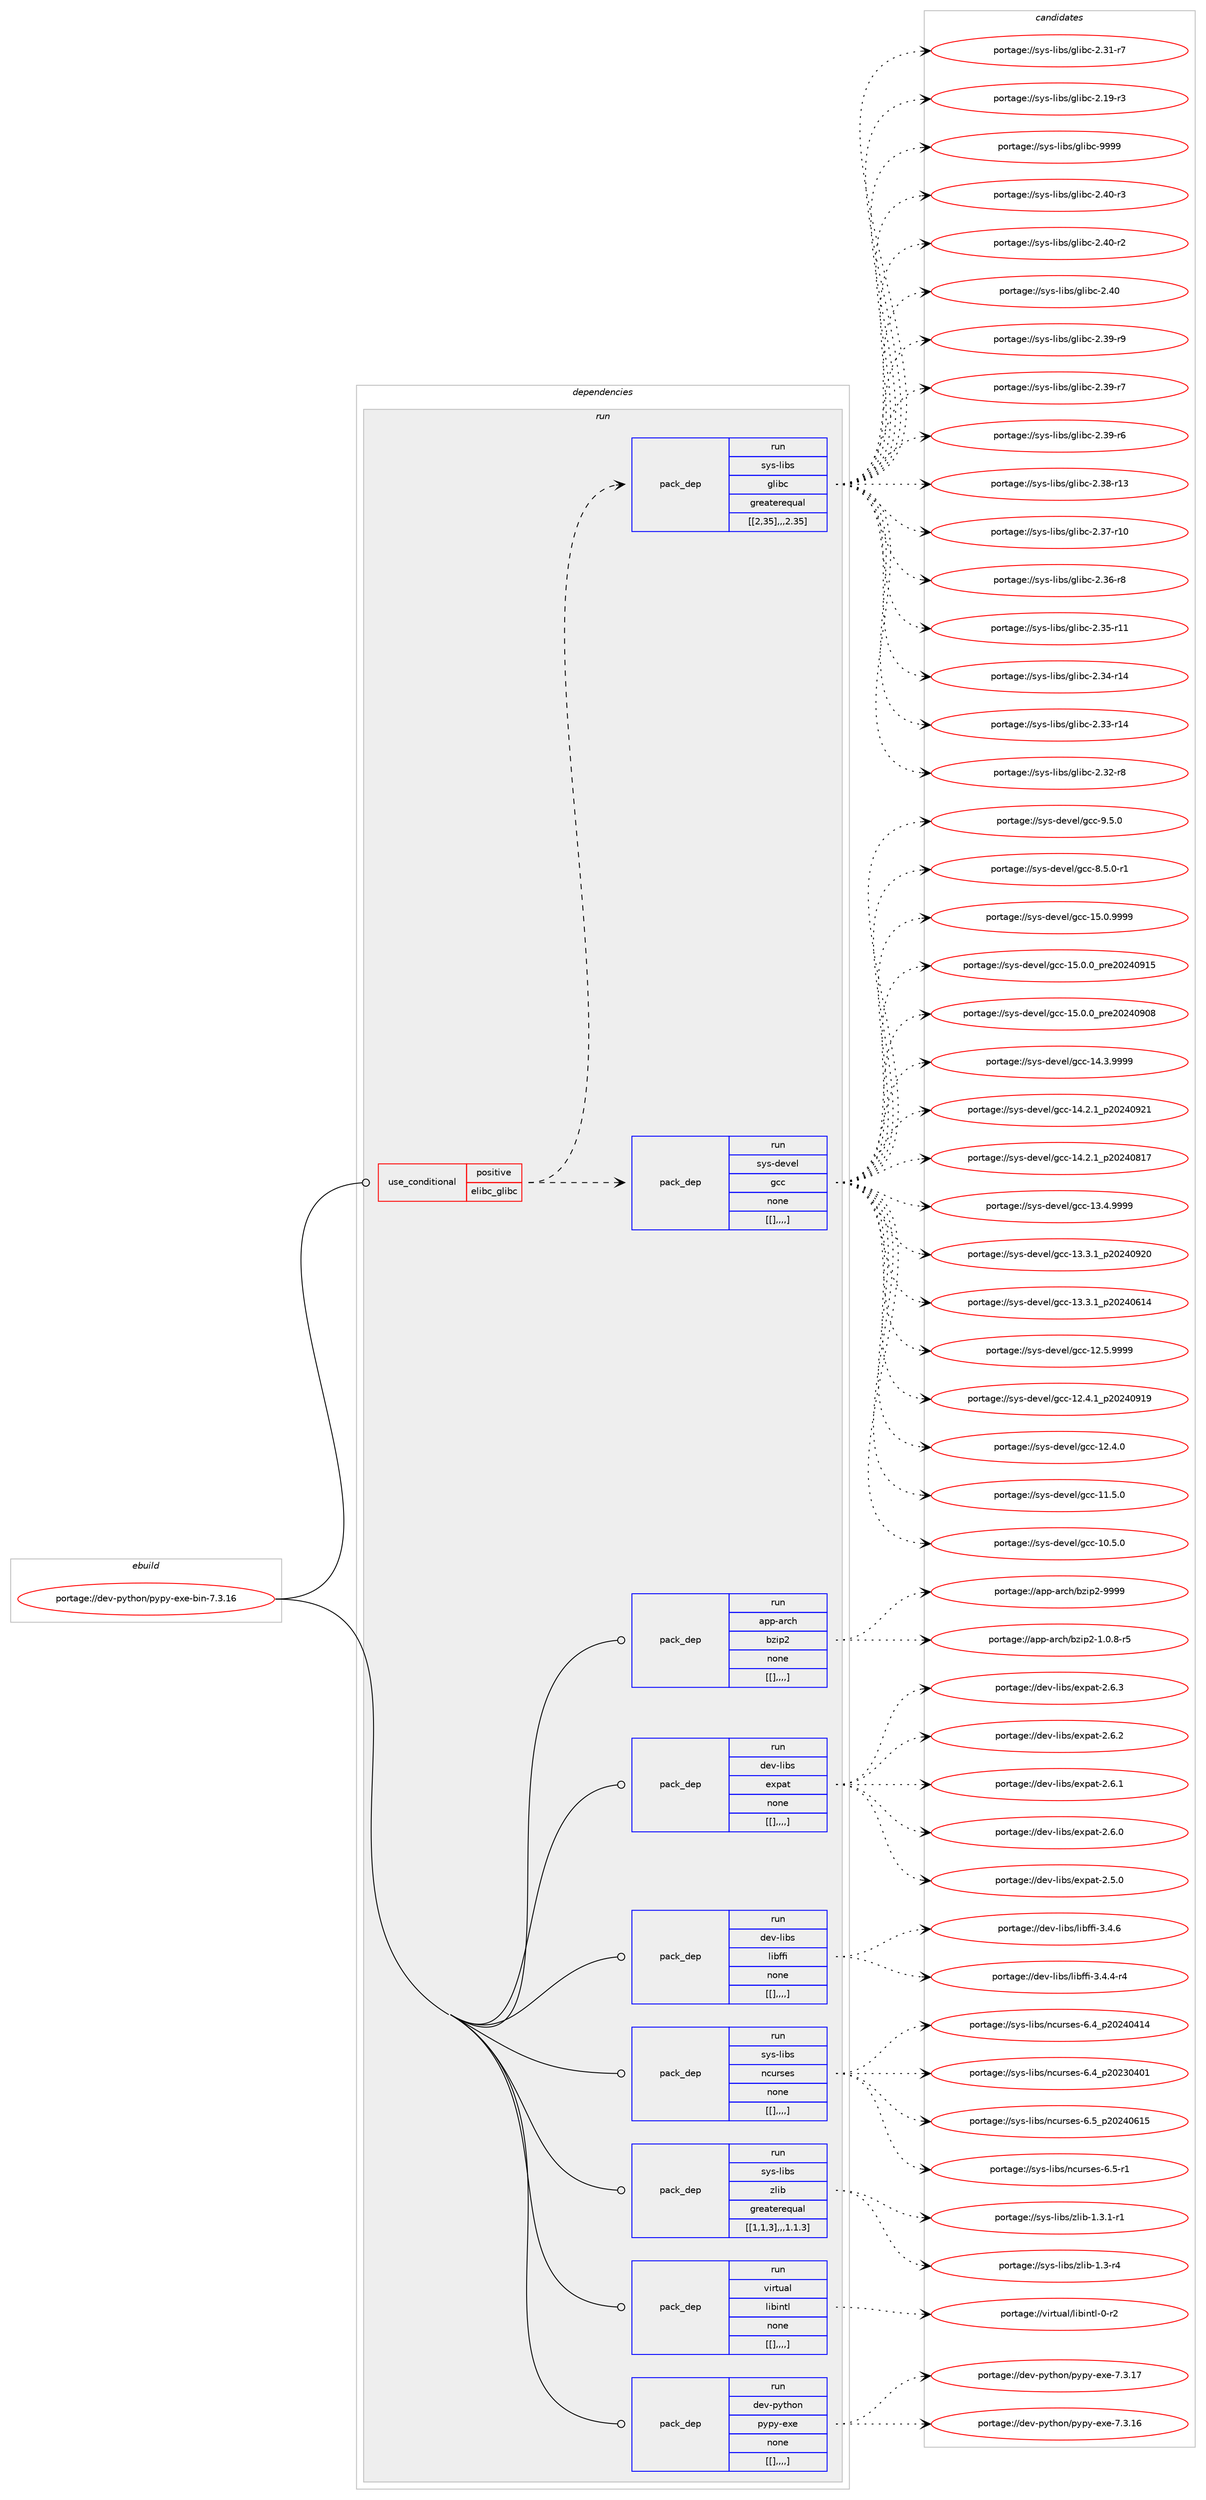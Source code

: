 digraph prolog {

# *************
# Graph options
# *************

newrank=true;
concentrate=true;
compound=true;
graph [rankdir=LR,fontname=Helvetica,fontsize=10,ranksep=1.5];#, ranksep=2.5, nodesep=0.2];
edge  [arrowhead=vee];
node  [fontname=Helvetica,fontsize=10];

# **********
# The ebuild
# **********

subgraph cluster_leftcol {
color=gray;
label=<<i>ebuild</i>>;
id [label="portage://dev-python/pypy-exe-bin-7.3.16", color=red, width=4, href="../dev-python/pypy-exe-bin-7.3.16.svg"];
}

# ****************
# The dependencies
# ****************

subgraph cluster_midcol {
color=gray;
label=<<i>dependencies</i>>;
subgraph cluster_compile {
fillcolor="#eeeeee";
style=filled;
label=<<i>compile</i>>;
}
subgraph cluster_compileandrun {
fillcolor="#eeeeee";
style=filled;
label=<<i>compile and run</i>>;
}
subgraph cluster_run {
fillcolor="#eeeeee";
style=filled;
label=<<i>run</i>>;
subgraph cond39000 {
dependency160602 [label=<<TABLE BORDER="0" CELLBORDER="1" CELLSPACING="0" CELLPADDING="4"><TR><TD ROWSPAN="3" CELLPADDING="10">use_conditional</TD></TR><TR><TD>positive</TD></TR><TR><TD>elibc_glibc</TD></TR></TABLE>>, shape=none, color=red];
subgraph pack120372 {
dependency160603 [label=<<TABLE BORDER="0" CELLBORDER="1" CELLSPACING="0" CELLPADDING="4" WIDTH="220"><TR><TD ROWSPAN="6" CELLPADDING="30">pack_dep</TD></TR><TR><TD WIDTH="110">run</TD></TR><TR><TD>sys-devel</TD></TR><TR><TD>gcc</TD></TR><TR><TD>none</TD></TR><TR><TD>[[],,,,]</TD></TR></TABLE>>, shape=none, color=blue];
}
dependency160602:e -> dependency160603:w [weight=20,style="dashed",arrowhead="vee"];
subgraph pack120373 {
dependency160604 [label=<<TABLE BORDER="0" CELLBORDER="1" CELLSPACING="0" CELLPADDING="4" WIDTH="220"><TR><TD ROWSPAN="6" CELLPADDING="30">pack_dep</TD></TR><TR><TD WIDTH="110">run</TD></TR><TR><TD>sys-libs</TD></TR><TR><TD>glibc</TD></TR><TR><TD>greaterequal</TD></TR><TR><TD>[[2,35],,,2.35]</TD></TR></TABLE>>, shape=none, color=blue];
}
dependency160602:e -> dependency160604:w [weight=20,style="dashed",arrowhead="vee"];
}
id:e -> dependency160602:w [weight=20,style="solid",arrowhead="odot"];
subgraph pack120374 {
dependency160605 [label=<<TABLE BORDER="0" CELLBORDER="1" CELLSPACING="0" CELLPADDING="4" WIDTH="220"><TR><TD ROWSPAN="6" CELLPADDING="30">pack_dep</TD></TR><TR><TD WIDTH="110">run</TD></TR><TR><TD>app-arch</TD></TR><TR><TD>bzip2</TD></TR><TR><TD>none</TD></TR><TR><TD>[[],,,,]</TD></TR></TABLE>>, shape=none, color=blue];
}
id:e -> dependency160605:w [weight=20,style="solid",arrowhead="odot"];
subgraph pack120375 {
dependency160606 [label=<<TABLE BORDER="0" CELLBORDER="1" CELLSPACING="0" CELLPADDING="4" WIDTH="220"><TR><TD ROWSPAN="6" CELLPADDING="30">pack_dep</TD></TR><TR><TD WIDTH="110">run</TD></TR><TR><TD>dev-libs</TD></TR><TR><TD>expat</TD></TR><TR><TD>none</TD></TR><TR><TD>[[],,,,]</TD></TR></TABLE>>, shape=none, color=blue];
}
id:e -> dependency160606:w [weight=20,style="solid",arrowhead="odot"];
subgraph pack120376 {
dependency160607 [label=<<TABLE BORDER="0" CELLBORDER="1" CELLSPACING="0" CELLPADDING="4" WIDTH="220"><TR><TD ROWSPAN="6" CELLPADDING="30">pack_dep</TD></TR><TR><TD WIDTH="110">run</TD></TR><TR><TD>dev-libs</TD></TR><TR><TD>libffi</TD></TR><TR><TD>none</TD></TR><TR><TD>[[],,,,]</TD></TR></TABLE>>, shape=none, color=blue];
}
id:e -> dependency160607:w [weight=20,style="solid",arrowhead="odot"];
subgraph pack120377 {
dependency160608 [label=<<TABLE BORDER="0" CELLBORDER="1" CELLSPACING="0" CELLPADDING="4" WIDTH="220"><TR><TD ROWSPAN="6" CELLPADDING="30">pack_dep</TD></TR><TR><TD WIDTH="110">run</TD></TR><TR><TD>sys-libs</TD></TR><TR><TD>ncurses</TD></TR><TR><TD>none</TD></TR><TR><TD>[[],,,,]</TD></TR></TABLE>>, shape=none, color=blue];
}
id:e -> dependency160608:w [weight=20,style="solid",arrowhead="odot"];
subgraph pack120378 {
dependency160609 [label=<<TABLE BORDER="0" CELLBORDER="1" CELLSPACING="0" CELLPADDING="4" WIDTH="220"><TR><TD ROWSPAN="6" CELLPADDING="30">pack_dep</TD></TR><TR><TD WIDTH="110">run</TD></TR><TR><TD>sys-libs</TD></TR><TR><TD>zlib</TD></TR><TR><TD>greaterequal</TD></TR><TR><TD>[[1,1,3],,,1.1.3]</TD></TR></TABLE>>, shape=none, color=blue];
}
id:e -> dependency160609:w [weight=20,style="solid",arrowhead="odot"];
subgraph pack120379 {
dependency160610 [label=<<TABLE BORDER="0" CELLBORDER="1" CELLSPACING="0" CELLPADDING="4" WIDTH="220"><TR><TD ROWSPAN="6" CELLPADDING="30">pack_dep</TD></TR><TR><TD WIDTH="110">run</TD></TR><TR><TD>virtual</TD></TR><TR><TD>libintl</TD></TR><TR><TD>none</TD></TR><TR><TD>[[],,,,]</TD></TR></TABLE>>, shape=none, color=blue];
}
id:e -> dependency160610:w [weight=20,style="solid",arrowhead="odot"];
subgraph pack120380 {
dependency160611 [label=<<TABLE BORDER="0" CELLBORDER="1" CELLSPACING="0" CELLPADDING="4" WIDTH="220"><TR><TD ROWSPAN="6" CELLPADDING="30">pack_dep</TD></TR><TR><TD WIDTH="110">run</TD></TR><TR><TD>dev-python</TD></TR><TR><TD>pypy-exe</TD></TR><TR><TD>none</TD></TR><TR><TD>[[],,,,]</TD></TR></TABLE>>, shape=none, color=blue];
}
id:e -> dependency160611:w [weight=20,style="solid",arrowhead="odot"];
}
}

# **************
# The candidates
# **************

subgraph cluster_choices {
rank=same;
color=gray;
label=<<i>candidates</i>>;

subgraph choice120372 {
color=black;
nodesep=1;
choice1151211154510010111810110847103999945495346484657575757 [label="portage://sys-devel/gcc-15.0.9999", color=red, width=4,href="../sys-devel/gcc-15.0.9999.svg"];
choice1151211154510010111810110847103999945495346484648951121141015048505248574953 [label="portage://sys-devel/gcc-15.0.0_pre20240915", color=red, width=4,href="../sys-devel/gcc-15.0.0_pre20240915.svg"];
choice1151211154510010111810110847103999945495346484648951121141015048505248574856 [label="portage://sys-devel/gcc-15.0.0_pre20240908", color=red, width=4,href="../sys-devel/gcc-15.0.0_pre20240908.svg"];
choice1151211154510010111810110847103999945495246514657575757 [label="portage://sys-devel/gcc-14.3.9999", color=red, width=4,href="../sys-devel/gcc-14.3.9999.svg"];
choice1151211154510010111810110847103999945495246504649951125048505248575049 [label="portage://sys-devel/gcc-14.2.1_p20240921", color=red, width=4,href="../sys-devel/gcc-14.2.1_p20240921.svg"];
choice1151211154510010111810110847103999945495246504649951125048505248564955 [label="portage://sys-devel/gcc-14.2.1_p20240817", color=red, width=4,href="../sys-devel/gcc-14.2.1_p20240817.svg"];
choice1151211154510010111810110847103999945495146524657575757 [label="portage://sys-devel/gcc-13.4.9999", color=red, width=4,href="../sys-devel/gcc-13.4.9999.svg"];
choice1151211154510010111810110847103999945495146514649951125048505248575048 [label="portage://sys-devel/gcc-13.3.1_p20240920", color=red, width=4,href="../sys-devel/gcc-13.3.1_p20240920.svg"];
choice1151211154510010111810110847103999945495146514649951125048505248544952 [label="portage://sys-devel/gcc-13.3.1_p20240614", color=red, width=4,href="../sys-devel/gcc-13.3.1_p20240614.svg"];
choice1151211154510010111810110847103999945495046534657575757 [label="portage://sys-devel/gcc-12.5.9999", color=red, width=4,href="../sys-devel/gcc-12.5.9999.svg"];
choice1151211154510010111810110847103999945495046524649951125048505248574957 [label="portage://sys-devel/gcc-12.4.1_p20240919", color=red, width=4,href="../sys-devel/gcc-12.4.1_p20240919.svg"];
choice1151211154510010111810110847103999945495046524648 [label="portage://sys-devel/gcc-12.4.0", color=red, width=4,href="../sys-devel/gcc-12.4.0.svg"];
choice1151211154510010111810110847103999945494946534648 [label="portage://sys-devel/gcc-11.5.0", color=red, width=4,href="../sys-devel/gcc-11.5.0.svg"];
choice1151211154510010111810110847103999945494846534648 [label="portage://sys-devel/gcc-10.5.0", color=red, width=4,href="../sys-devel/gcc-10.5.0.svg"];
choice11512111545100101118101108471039999455746534648 [label="portage://sys-devel/gcc-9.5.0", color=red, width=4,href="../sys-devel/gcc-9.5.0.svg"];
choice115121115451001011181011084710399994556465346484511449 [label="portage://sys-devel/gcc-8.5.0-r1", color=red, width=4,href="../sys-devel/gcc-8.5.0-r1.svg"];
dependency160603:e -> choice1151211154510010111810110847103999945495346484657575757:w [style=dotted,weight="100"];
dependency160603:e -> choice1151211154510010111810110847103999945495346484648951121141015048505248574953:w [style=dotted,weight="100"];
dependency160603:e -> choice1151211154510010111810110847103999945495346484648951121141015048505248574856:w [style=dotted,weight="100"];
dependency160603:e -> choice1151211154510010111810110847103999945495246514657575757:w [style=dotted,weight="100"];
dependency160603:e -> choice1151211154510010111810110847103999945495246504649951125048505248575049:w [style=dotted,weight="100"];
dependency160603:e -> choice1151211154510010111810110847103999945495246504649951125048505248564955:w [style=dotted,weight="100"];
dependency160603:e -> choice1151211154510010111810110847103999945495146524657575757:w [style=dotted,weight="100"];
dependency160603:e -> choice1151211154510010111810110847103999945495146514649951125048505248575048:w [style=dotted,weight="100"];
dependency160603:e -> choice1151211154510010111810110847103999945495146514649951125048505248544952:w [style=dotted,weight="100"];
dependency160603:e -> choice1151211154510010111810110847103999945495046534657575757:w [style=dotted,weight="100"];
dependency160603:e -> choice1151211154510010111810110847103999945495046524649951125048505248574957:w [style=dotted,weight="100"];
dependency160603:e -> choice1151211154510010111810110847103999945495046524648:w [style=dotted,weight="100"];
dependency160603:e -> choice1151211154510010111810110847103999945494946534648:w [style=dotted,weight="100"];
dependency160603:e -> choice1151211154510010111810110847103999945494846534648:w [style=dotted,weight="100"];
dependency160603:e -> choice11512111545100101118101108471039999455746534648:w [style=dotted,weight="100"];
dependency160603:e -> choice115121115451001011181011084710399994556465346484511449:w [style=dotted,weight="100"];
}
subgraph choice120373 {
color=black;
nodesep=1;
choice11512111545108105981154710310810598994557575757 [label="portage://sys-libs/glibc-9999", color=red, width=4,href="../sys-libs/glibc-9999.svg"];
choice115121115451081059811547103108105989945504652484511451 [label="portage://sys-libs/glibc-2.40-r3", color=red, width=4,href="../sys-libs/glibc-2.40-r3.svg"];
choice115121115451081059811547103108105989945504652484511450 [label="portage://sys-libs/glibc-2.40-r2", color=red, width=4,href="../sys-libs/glibc-2.40-r2.svg"];
choice11512111545108105981154710310810598994550465248 [label="portage://sys-libs/glibc-2.40", color=red, width=4,href="../sys-libs/glibc-2.40.svg"];
choice115121115451081059811547103108105989945504651574511457 [label="portage://sys-libs/glibc-2.39-r9", color=red, width=4,href="../sys-libs/glibc-2.39-r9.svg"];
choice115121115451081059811547103108105989945504651574511455 [label="portage://sys-libs/glibc-2.39-r7", color=red, width=4,href="../sys-libs/glibc-2.39-r7.svg"];
choice115121115451081059811547103108105989945504651574511454 [label="portage://sys-libs/glibc-2.39-r6", color=red, width=4,href="../sys-libs/glibc-2.39-r6.svg"];
choice11512111545108105981154710310810598994550465156451144951 [label="portage://sys-libs/glibc-2.38-r13", color=red, width=4,href="../sys-libs/glibc-2.38-r13.svg"];
choice11512111545108105981154710310810598994550465155451144948 [label="portage://sys-libs/glibc-2.37-r10", color=red, width=4,href="../sys-libs/glibc-2.37-r10.svg"];
choice115121115451081059811547103108105989945504651544511456 [label="portage://sys-libs/glibc-2.36-r8", color=red, width=4,href="../sys-libs/glibc-2.36-r8.svg"];
choice11512111545108105981154710310810598994550465153451144949 [label="portage://sys-libs/glibc-2.35-r11", color=red, width=4,href="../sys-libs/glibc-2.35-r11.svg"];
choice11512111545108105981154710310810598994550465152451144952 [label="portage://sys-libs/glibc-2.34-r14", color=red, width=4,href="../sys-libs/glibc-2.34-r14.svg"];
choice11512111545108105981154710310810598994550465151451144952 [label="portage://sys-libs/glibc-2.33-r14", color=red, width=4,href="../sys-libs/glibc-2.33-r14.svg"];
choice115121115451081059811547103108105989945504651504511456 [label="portage://sys-libs/glibc-2.32-r8", color=red, width=4,href="../sys-libs/glibc-2.32-r8.svg"];
choice115121115451081059811547103108105989945504651494511455 [label="portage://sys-libs/glibc-2.31-r7", color=red, width=4,href="../sys-libs/glibc-2.31-r7.svg"];
choice115121115451081059811547103108105989945504649574511451 [label="portage://sys-libs/glibc-2.19-r3", color=red, width=4,href="../sys-libs/glibc-2.19-r3.svg"];
dependency160604:e -> choice11512111545108105981154710310810598994557575757:w [style=dotted,weight="100"];
dependency160604:e -> choice115121115451081059811547103108105989945504652484511451:w [style=dotted,weight="100"];
dependency160604:e -> choice115121115451081059811547103108105989945504652484511450:w [style=dotted,weight="100"];
dependency160604:e -> choice11512111545108105981154710310810598994550465248:w [style=dotted,weight="100"];
dependency160604:e -> choice115121115451081059811547103108105989945504651574511457:w [style=dotted,weight="100"];
dependency160604:e -> choice115121115451081059811547103108105989945504651574511455:w [style=dotted,weight="100"];
dependency160604:e -> choice115121115451081059811547103108105989945504651574511454:w [style=dotted,weight="100"];
dependency160604:e -> choice11512111545108105981154710310810598994550465156451144951:w [style=dotted,weight="100"];
dependency160604:e -> choice11512111545108105981154710310810598994550465155451144948:w [style=dotted,weight="100"];
dependency160604:e -> choice115121115451081059811547103108105989945504651544511456:w [style=dotted,weight="100"];
dependency160604:e -> choice11512111545108105981154710310810598994550465153451144949:w [style=dotted,weight="100"];
dependency160604:e -> choice11512111545108105981154710310810598994550465152451144952:w [style=dotted,weight="100"];
dependency160604:e -> choice11512111545108105981154710310810598994550465151451144952:w [style=dotted,weight="100"];
dependency160604:e -> choice115121115451081059811547103108105989945504651504511456:w [style=dotted,weight="100"];
dependency160604:e -> choice115121115451081059811547103108105989945504651494511455:w [style=dotted,weight="100"];
dependency160604:e -> choice115121115451081059811547103108105989945504649574511451:w [style=dotted,weight="100"];
}
subgraph choice120374 {
color=black;
nodesep=1;
choice971121124597114991044798122105112504557575757 [label="portage://app-arch/bzip2-9999", color=red, width=4,href="../app-arch/bzip2-9999.svg"];
choice971121124597114991044798122105112504549464846564511453 [label="portage://app-arch/bzip2-1.0.8-r5", color=red, width=4,href="../app-arch/bzip2-1.0.8-r5.svg"];
dependency160605:e -> choice971121124597114991044798122105112504557575757:w [style=dotted,weight="100"];
dependency160605:e -> choice971121124597114991044798122105112504549464846564511453:w [style=dotted,weight="100"];
}
subgraph choice120375 {
color=black;
nodesep=1;
choice10010111845108105981154710112011297116455046544651 [label="portage://dev-libs/expat-2.6.3", color=red, width=4,href="../dev-libs/expat-2.6.3.svg"];
choice10010111845108105981154710112011297116455046544650 [label="portage://dev-libs/expat-2.6.2", color=red, width=4,href="../dev-libs/expat-2.6.2.svg"];
choice10010111845108105981154710112011297116455046544649 [label="portage://dev-libs/expat-2.6.1", color=red, width=4,href="../dev-libs/expat-2.6.1.svg"];
choice10010111845108105981154710112011297116455046544648 [label="portage://dev-libs/expat-2.6.0", color=red, width=4,href="../dev-libs/expat-2.6.0.svg"];
choice10010111845108105981154710112011297116455046534648 [label="portage://dev-libs/expat-2.5.0", color=red, width=4,href="../dev-libs/expat-2.5.0.svg"];
dependency160606:e -> choice10010111845108105981154710112011297116455046544651:w [style=dotted,weight="100"];
dependency160606:e -> choice10010111845108105981154710112011297116455046544650:w [style=dotted,weight="100"];
dependency160606:e -> choice10010111845108105981154710112011297116455046544649:w [style=dotted,weight="100"];
dependency160606:e -> choice10010111845108105981154710112011297116455046544648:w [style=dotted,weight="100"];
dependency160606:e -> choice10010111845108105981154710112011297116455046534648:w [style=dotted,weight="100"];
}
subgraph choice120376 {
color=black;
nodesep=1;
choice10010111845108105981154710810598102102105455146524654 [label="portage://dev-libs/libffi-3.4.6", color=red, width=4,href="../dev-libs/libffi-3.4.6.svg"];
choice100101118451081059811547108105981021021054551465246524511452 [label="portage://dev-libs/libffi-3.4.4-r4", color=red, width=4,href="../dev-libs/libffi-3.4.4-r4.svg"];
dependency160607:e -> choice10010111845108105981154710810598102102105455146524654:w [style=dotted,weight="100"];
dependency160607:e -> choice100101118451081059811547108105981021021054551465246524511452:w [style=dotted,weight="100"];
}
subgraph choice120377 {
color=black;
nodesep=1;
choice1151211154510810598115471109911711411510111545544653951125048505248544953 [label="portage://sys-libs/ncurses-6.5_p20240615", color=red, width=4,href="../sys-libs/ncurses-6.5_p20240615.svg"];
choice11512111545108105981154711099117114115101115455446534511449 [label="portage://sys-libs/ncurses-6.5-r1", color=red, width=4,href="../sys-libs/ncurses-6.5-r1.svg"];
choice1151211154510810598115471109911711411510111545544652951125048505248524952 [label="portage://sys-libs/ncurses-6.4_p20240414", color=red, width=4,href="../sys-libs/ncurses-6.4_p20240414.svg"];
choice1151211154510810598115471109911711411510111545544652951125048505148524849 [label="portage://sys-libs/ncurses-6.4_p20230401", color=red, width=4,href="../sys-libs/ncurses-6.4_p20230401.svg"];
dependency160608:e -> choice1151211154510810598115471109911711411510111545544653951125048505248544953:w [style=dotted,weight="100"];
dependency160608:e -> choice11512111545108105981154711099117114115101115455446534511449:w [style=dotted,weight="100"];
dependency160608:e -> choice1151211154510810598115471109911711411510111545544652951125048505248524952:w [style=dotted,weight="100"];
dependency160608:e -> choice1151211154510810598115471109911711411510111545544652951125048505148524849:w [style=dotted,weight="100"];
}
subgraph choice120378 {
color=black;
nodesep=1;
choice115121115451081059811547122108105984549465146494511449 [label="portage://sys-libs/zlib-1.3.1-r1", color=red, width=4,href="../sys-libs/zlib-1.3.1-r1.svg"];
choice11512111545108105981154712210810598454946514511452 [label="portage://sys-libs/zlib-1.3-r4", color=red, width=4,href="../sys-libs/zlib-1.3-r4.svg"];
dependency160609:e -> choice115121115451081059811547122108105984549465146494511449:w [style=dotted,weight="100"];
dependency160609:e -> choice11512111545108105981154712210810598454946514511452:w [style=dotted,weight="100"];
}
subgraph choice120379 {
color=black;
nodesep=1;
choice11810511411611797108471081059810511011610845484511450 [label="portage://virtual/libintl-0-r2", color=red, width=4,href="../virtual/libintl-0-r2.svg"];
dependency160610:e -> choice11810511411611797108471081059810511011610845484511450:w [style=dotted,weight="100"];
}
subgraph choice120380 {
color=black;
nodesep=1;
choice10010111845112121116104111110471121211121214510112010145554651464955 [label="portage://dev-python/pypy-exe-7.3.17", color=red, width=4,href="../dev-python/pypy-exe-7.3.17.svg"];
choice10010111845112121116104111110471121211121214510112010145554651464954 [label="portage://dev-python/pypy-exe-7.3.16", color=red, width=4,href="../dev-python/pypy-exe-7.3.16.svg"];
dependency160611:e -> choice10010111845112121116104111110471121211121214510112010145554651464955:w [style=dotted,weight="100"];
dependency160611:e -> choice10010111845112121116104111110471121211121214510112010145554651464954:w [style=dotted,weight="100"];
}
}

}
